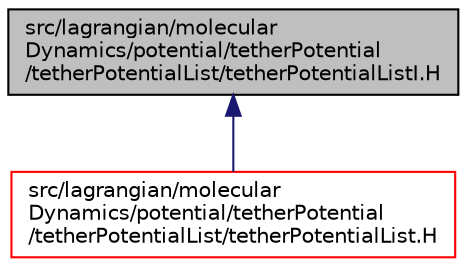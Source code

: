 digraph "src/lagrangian/molecularDynamics/potential/tetherPotential/tetherPotentialList/tetherPotentialListI.H"
{
  bgcolor="transparent";
  edge [fontname="Helvetica",fontsize="10",labelfontname="Helvetica",labelfontsize="10"];
  node [fontname="Helvetica",fontsize="10",shape=record];
  Node1 [label="src/lagrangian/molecular\lDynamics/potential/tetherPotential\l/tetherPotentialList/tetherPotentialListI.H",height=0.2,width=0.4,color="black", fillcolor="grey75", style="filled", fontcolor="black"];
  Node1 -> Node2 [dir="back",color="midnightblue",fontsize="10",style="solid",fontname="Helvetica"];
  Node2 [label="src/lagrangian/molecular\lDynamics/potential/tetherPotential\l/tetherPotentialList/tetherPotentialList.H",height=0.2,width=0.4,color="red",URL="$a07132.html"];
}
